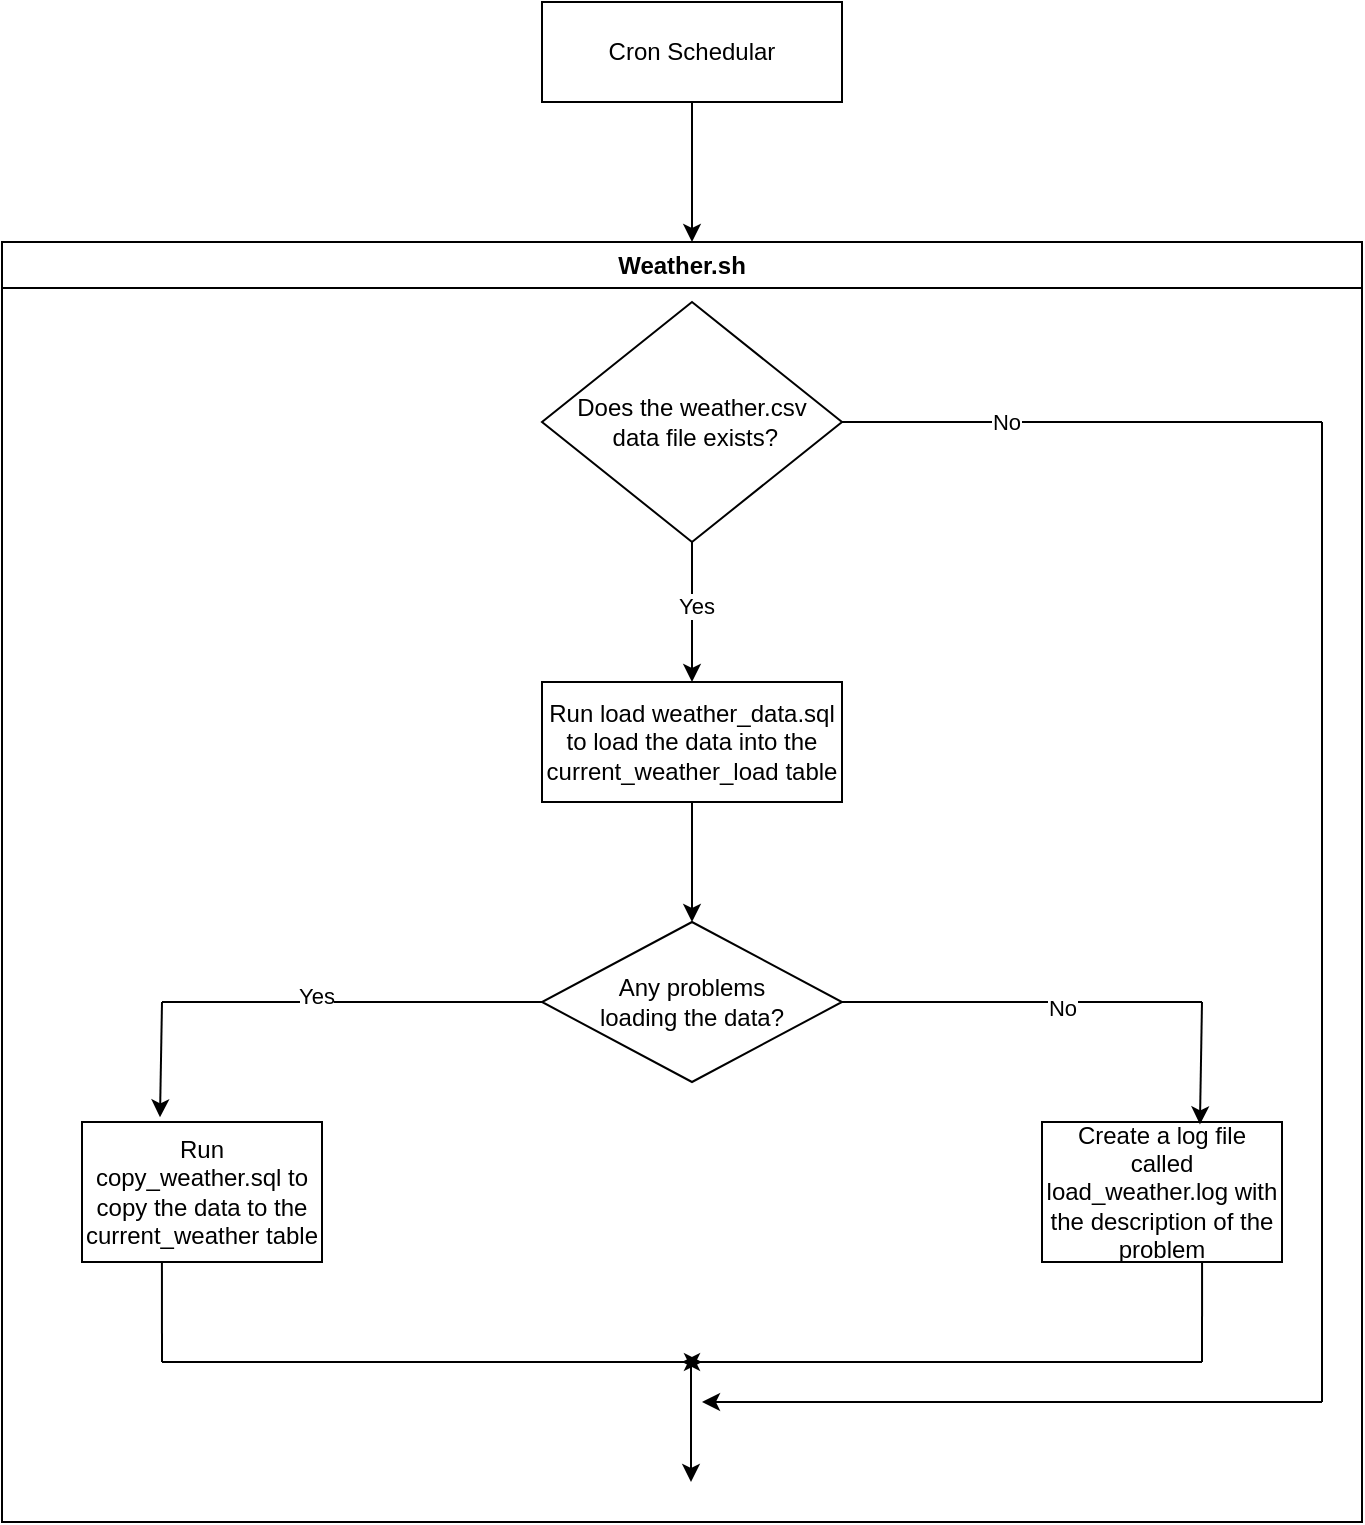 <mxfile version="22.1.16" type="device">
  <diagram id="C5RBs43oDa-KdzZeNtuy" name="Page-1">
    <mxGraphModel dx="1434" dy="780" grid="1" gridSize="10" guides="1" tooltips="1" connect="1" arrows="1" fold="1" page="1" pageScale="1" pageWidth="827" pageHeight="1169" math="0" shadow="0">
      <root>
        <mxCell id="WIyWlLk6GJQsqaUBKTNV-0" />
        <mxCell id="WIyWlLk6GJQsqaUBKTNV-1" parent="WIyWlLk6GJQsqaUBKTNV-0" />
        <mxCell id="isKCy7eNC3lAGLIOYDkk-0" value="Cron Schedular" style="rounded=0;whiteSpace=wrap;html=1;" vertex="1" parent="WIyWlLk6GJQsqaUBKTNV-1">
          <mxGeometry x="310" y="40" width="150" height="50" as="geometry" />
        </mxCell>
        <mxCell id="isKCy7eNC3lAGLIOYDkk-1" value="" style="endArrow=classic;html=1;rounded=0;exitX=0.5;exitY=1;exitDx=0;exitDy=0;" edge="1" parent="WIyWlLk6GJQsqaUBKTNV-1" source="isKCy7eNC3lAGLIOYDkk-0">
          <mxGeometry width="50" height="50" relative="1" as="geometry">
            <mxPoint x="390" y="430" as="sourcePoint" />
            <mxPoint x="385" y="160" as="targetPoint" />
          </mxGeometry>
        </mxCell>
        <mxCell id="isKCy7eNC3lAGLIOYDkk-2" value="Weather.sh" style="swimlane;whiteSpace=wrap;html=1;" vertex="1" parent="WIyWlLk6GJQsqaUBKTNV-1">
          <mxGeometry x="40" y="160" width="680" height="640" as="geometry" />
        </mxCell>
        <mxCell id="isKCy7eNC3lAGLIOYDkk-3" value="Does the weather.csv&lt;br&gt;&amp;nbsp;data file exists?" style="rhombus;whiteSpace=wrap;html=1;" vertex="1" parent="isKCy7eNC3lAGLIOYDkk-2">
          <mxGeometry x="270" y="30" width="150" height="120" as="geometry" />
        </mxCell>
        <mxCell id="isKCy7eNC3lAGLIOYDkk-5" value="Run load weather_data.sql to load the data into the current_weather_load table" style="rounded=0;whiteSpace=wrap;html=1;" vertex="1" parent="isKCy7eNC3lAGLIOYDkk-2">
          <mxGeometry x="270" y="220" width="150" height="60" as="geometry" />
        </mxCell>
        <mxCell id="isKCy7eNC3lAGLIOYDkk-6" value="" style="endArrow=classic;html=1;rounded=0;exitX=0.5;exitY=1;exitDx=0;exitDy=0;entryX=0.5;entryY=0;entryDx=0;entryDy=0;" edge="1" parent="isKCy7eNC3lAGLIOYDkk-2" source="isKCy7eNC3lAGLIOYDkk-3" target="isKCy7eNC3lAGLIOYDkk-5">
          <mxGeometry width="50" height="50" relative="1" as="geometry">
            <mxPoint x="350" y="270" as="sourcePoint" />
            <mxPoint x="400" y="220" as="targetPoint" />
          </mxGeometry>
        </mxCell>
        <mxCell id="isKCy7eNC3lAGLIOYDkk-7" value="Yes" style="edgeLabel;html=1;align=center;verticalAlign=middle;resizable=0;points=[];" vertex="1" connectable="0" parent="isKCy7eNC3lAGLIOYDkk-6">
          <mxGeometry x="-0.086" y="2" relative="1" as="geometry">
            <mxPoint as="offset" />
          </mxGeometry>
        </mxCell>
        <mxCell id="isKCy7eNC3lAGLIOYDkk-8" value="Any problems &lt;br&gt;loading the data?" style="rhombus;whiteSpace=wrap;html=1;" vertex="1" parent="isKCy7eNC3lAGLIOYDkk-2">
          <mxGeometry x="270" y="340" width="150" height="80" as="geometry" />
        </mxCell>
        <mxCell id="isKCy7eNC3lAGLIOYDkk-9" value="Run copy_weather.sql to copy the data to the current_weather table" style="rounded=0;whiteSpace=wrap;html=1;" vertex="1" parent="isKCy7eNC3lAGLIOYDkk-2">
          <mxGeometry x="40" y="440" width="120" height="70" as="geometry" />
        </mxCell>
        <mxCell id="isKCy7eNC3lAGLIOYDkk-10" value="Create a log file called load_weather.log with the description of the problem" style="rounded=0;whiteSpace=wrap;html=1;" vertex="1" parent="isKCy7eNC3lAGLIOYDkk-2">
          <mxGeometry x="520" y="440" width="120" height="70" as="geometry" />
        </mxCell>
        <mxCell id="isKCy7eNC3lAGLIOYDkk-11" value="" style="endArrow=classic;html=1;rounded=0;exitX=0.5;exitY=1;exitDx=0;exitDy=0;entryX=0.5;entryY=0;entryDx=0;entryDy=0;" edge="1" parent="isKCy7eNC3lAGLIOYDkk-2" source="isKCy7eNC3lAGLIOYDkk-5" target="isKCy7eNC3lAGLIOYDkk-8">
          <mxGeometry width="50" height="50" relative="1" as="geometry">
            <mxPoint x="350" y="270" as="sourcePoint" />
            <mxPoint x="400" y="220" as="targetPoint" />
          </mxGeometry>
        </mxCell>
        <mxCell id="isKCy7eNC3lAGLIOYDkk-17" value="" style="endArrow=classic;html=1;rounded=0;" edge="1" parent="isKCy7eNC3lAGLIOYDkk-2">
          <mxGeometry width="50" height="50" relative="1" as="geometry">
            <mxPoint x="344.5" y="560" as="sourcePoint" />
            <mxPoint x="344.5" y="620" as="targetPoint" />
          </mxGeometry>
        </mxCell>
        <mxCell id="isKCy7eNC3lAGLIOYDkk-13" value="" style="endArrow=none;html=1;rounded=0;exitX=0;exitY=0.5;exitDx=0;exitDy=0;" edge="1" parent="WIyWlLk6GJQsqaUBKTNV-1" source="isKCy7eNC3lAGLIOYDkk-8">
          <mxGeometry width="50" height="50" relative="1" as="geometry">
            <mxPoint x="390" y="430" as="sourcePoint" />
            <mxPoint x="120" y="540" as="targetPoint" />
          </mxGeometry>
        </mxCell>
        <mxCell id="isKCy7eNC3lAGLIOYDkk-28" value="Yes" style="edgeLabel;html=1;align=center;verticalAlign=middle;resizable=0;points=[];" vertex="1" connectable="0" parent="isKCy7eNC3lAGLIOYDkk-13">
          <mxGeometry x="0.19" y="-3" relative="1" as="geometry">
            <mxPoint as="offset" />
          </mxGeometry>
        </mxCell>
        <mxCell id="isKCy7eNC3lAGLIOYDkk-14" value="" style="endArrow=classic;html=1;rounded=0;entryX=0.325;entryY=-0.033;entryDx=0;entryDy=0;entryPerimeter=0;" edge="1" parent="WIyWlLk6GJQsqaUBKTNV-1" target="isKCy7eNC3lAGLIOYDkk-9">
          <mxGeometry width="50" height="50" relative="1" as="geometry">
            <mxPoint x="120" y="540" as="sourcePoint" />
            <mxPoint x="440" y="380" as="targetPoint" />
          </mxGeometry>
        </mxCell>
        <mxCell id="isKCy7eNC3lAGLIOYDkk-15" value="" style="endArrow=none;html=1;rounded=0;exitX=1;exitY=0.5;exitDx=0;exitDy=0;" edge="1" parent="WIyWlLk6GJQsqaUBKTNV-1" source="isKCy7eNC3lAGLIOYDkk-8">
          <mxGeometry width="50" height="50" relative="1" as="geometry">
            <mxPoint x="390" y="430" as="sourcePoint" />
            <mxPoint x="640" y="540" as="targetPoint" />
          </mxGeometry>
        </mxCell>
        <mxCell id="isKCy7eNC3lAGLIOYDkk-27" value="No" style="edgeLabel;html=1;align=center;verticalAlign=middle;resizable=0;points=[];" vertex="1" connectable="0" parent="isKCy7eNC3lAGLIOYDkk-15">
          <mxGeometry x="0.221" y="-3" relative="1" as="geometry">
            <mxPoint as="offset" />
          </mxGeometry>
        </mxCell>
        <mxCell id="isKCy7eNC3lAGLIOYDkk-16" value="" style="endArrow=classic;html=1;rounded=0;entryX=0.658;entryY=0.017;entryDx=0;entryDy=0;entryPerimeter=0;" edge="1" parent="WIyWlLk6GJQsqaUBKTNV-1" target="isKCy7eNC3lAGLIOYDkk-10">
          <mxGeometry width="50" height="50" relative="1" as="geometry">
            <mxPoint x="640" y="540" as="sourcePoint" />
            <mxPoint x="440" y="380" as="targetPoint" />
          </mxGeometry>
        </mxCell>
        <mxCell id="isKCy7eNC3lAGLIOYDkk-18" value="" style="endArrow=none;html=1;rounded=0;exitX=0.333;exitY=1;exitDx=0;exitDy=0;exitPerimeter=0;" edge="1" parent="WIyWlLk6GJQsqaUBKTNV-1" source="isKCy7eNC3lAGLIOYDkk-9">
          <mxGeometry width="50" height="50" relative="1" as="geometry">
            <mxPoint x="390" y="540" as="sourcePoint" />
            <mxPoint x="120" y="720" as="targetPoint" />
          </mxGeometry>
        </mxCell>
        <mxCell id="isKCy7eNC3lAGLIOYDkk-19" value="" style="endArrow=classic;html=1;rounded=0;" edge="1" parent="WIyWlLk6GJQsqaUBKTNV-1">
          <mxGeometry width="50" height="50" relative="1" as="geometry">
            <mxPoint x="120" y="720" as="sourcePoint" />
            <mxPoint x="390" y="720" as="targetPoint" />
          </mxGeometry>
        </mxCell>
        <mxCell id="isKCy7eNC3lAGLIOYDkk-20" value="" style="endArrow=none;html=1;rounded=0;exitX=0.667;exitY=1;exitDx=0;exitDy=0;exitPerimeter=0;" edge="1" parent="WIyWlLk6GJQsqaUBKTNV-1" source="isKCy7eNC3lAGLIOYDkk-10">
          <mxGeometry width="50" height="50" relative="1" as="geometry">
            <mxPoint x="390" y="540" as="sourcePoint" />
            <mxPoint x="640" y="720" as="targetPoint" />
          </mxGeometry>
        </mxCell>
        <mxCell id="isKCy7eNC3lAGLIOYDkk-21" value="" style="endArrow=classic;html=1;rounded=0;" edge="1" parent="WIyWlLk6GJQsqaUBKTNV-1">
          <mxGeometry width="50" height="50" relative="1" as="geometry">
            <mxPoint x="640" y="720" as="sourcePoint" />
            <mxPoint x="380" y="720" as="targetPoint" />
          </mxGeometry>
        </mxCell>
        <mxCell id="isKCy7eNC3lAGLIOYDkk-22" value="" style="endArrow=none;html=1;rounded=0;entryX=1;entryY=0.5;entryDx=0;entryDy=0;" edge="1" parent="WIyWlLk6GJQsqaUBKTNV-1" target="isKCy7eNC3lAGLIOYDkk-3">
          <mxGeometry width="50" height="50" relative="1" as="geometry">
            <mxPoint x="700" y="250" as="sourcePoint" />
            <mxPoint x="440" y="370" as="targetPoint" />
          </mxGeometry>
        </mxCell>
        <mxCell id="isKCy7eNC3lAGLIOYDkk-25" value="No" style="edgeLabel;html=1;align=center;verticalAlign=middle;resizable=0;points=[];" vertex="1" connectable="0" parent="isKCy7eNC3lAGLIOYDkk-22">
          <mxGeometry x="0.317" relative="1" as="geometry">
            <mxPoint as="offset" />
          </mxGeometry>
        </mxCell>
        <mxCell id="isKCy7eNC3lAGLIOYDkk-23" value="" style="endArrow=none;html=1;rounded=0;" edge="1" parent="WIyWlLk6GJQsqaUBKTNV-1">
          <mxGeometry width="50" height="50" relative="1" as="geometry">
            <mxPoint x="700" y="740" as="sourcePoint" />
            <mxPoint x="700" y="250" as="targetPoint" />
          </mxGeometry>
        </mxCell>
        <mxCell id="isKCy7eNC3lAGLIOYDkk-24" value="" style="endArrow=classic;html=1;rounded=0;" edge="1" parent="WIyWlLk6GJQsqaUBKTNV-1">
          <mxGeometry width="50" height="50" relative="1" as="geometry">
            <mxPoint x="700" y="740" as="sourcePoint" />
            <mxPoint x="390" y="740" as="targetPoint" />
          </mxGeometry>
        </mxCell>
      </root>
    </mxGraphModel>
  </diagram>
</mxfile>
